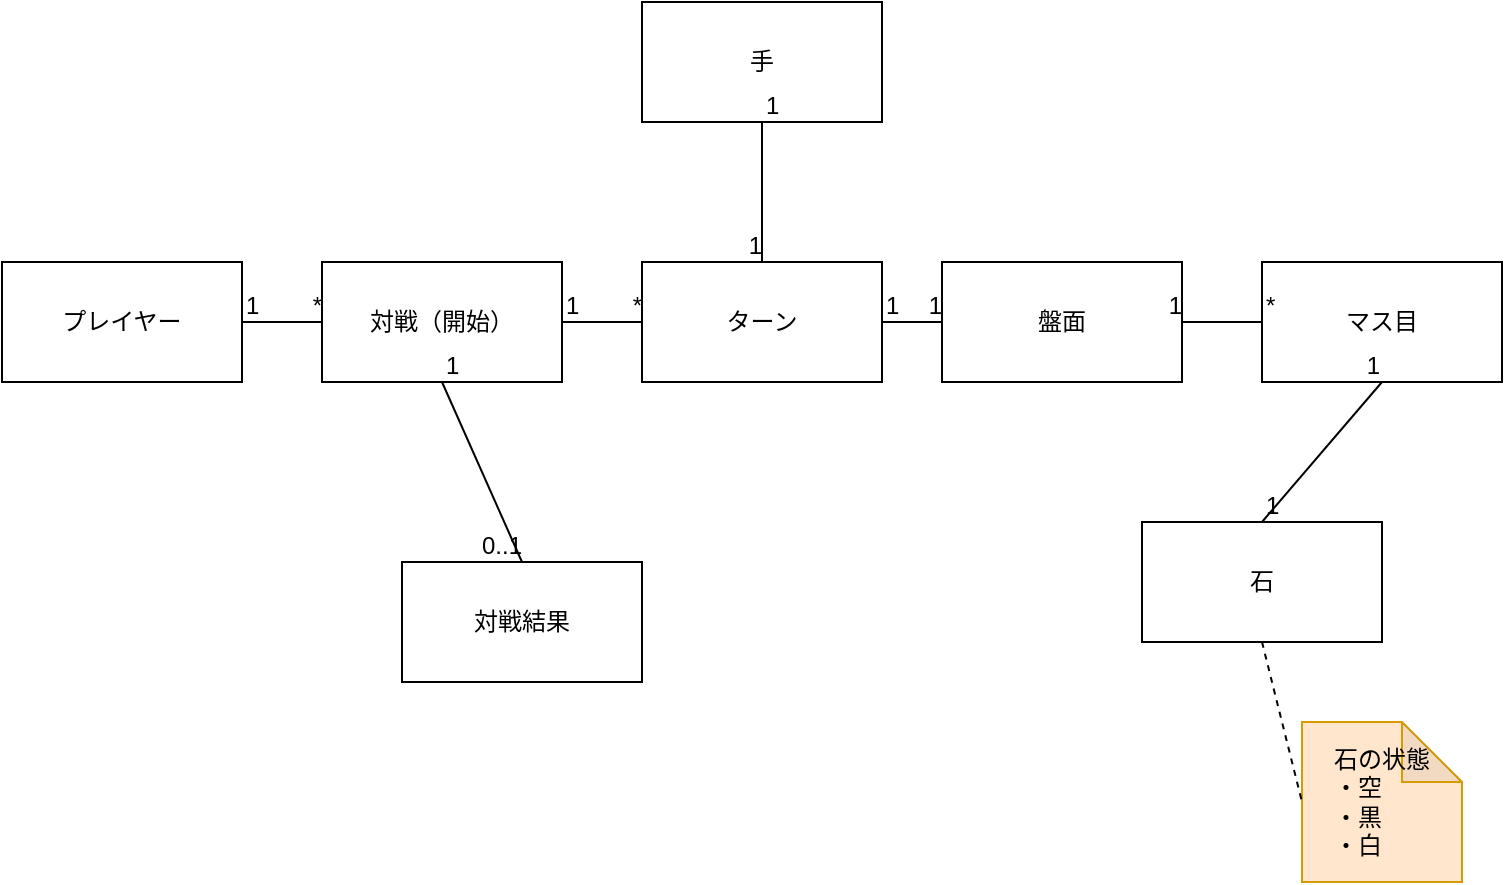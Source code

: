 <mxfile>
    <diagram id="JLyHTeIpGkwOcXt6vo75" name="ページ1">
        <mxGraphModel dx="785" dy="737" grid="1" gridSize="10" guides="1" tooltips="1" connect="1" arrows="1" fold="1" page="1" pageScale="1" pageWidth="827" pageHeight="1169" math="0" shadow="0">
            <root>
                <mxCell id="0"/>
                <mxCell id="1" parent="0"/>
                <mxCell id="2" value="対戦（開始）" style="rounded=0;whiteSpace=wrap;html=1;" vertex="1" parent="1">
                    <mxGeometry x="230" y="260" width="120" height="60" as="geometry"/>
                </mxCell>
                <mxCell id="3" value="対戦結果" style="rounded=0;whiteSpace=wrap;html=1;" vertex="1" parent="1">
                    <mxGeometry x="270" y="410" width="120" height="60" as="geometry"/>
                </mxCell>
                <mxCell id="4" value="プレイヤー" style="rounded=0;whiteSpace=wrap;html=1;" vertex="1" parent="1">
                    <mxGeometry x="70" y="260" width="120" height="60" as="geometry"/>
                </mxCell>
                <mxCell id="5" value="石" style="rounded=0;whiteSpace=wrap;html=1;" vertex="1" parent="1">
                    <mxGeometry x="640" y="390" width="120" height="60" as="geometry"/>
                </mxCell>
                <mxCell id="6" value="盤面" style="rounded=0;whiteSpace=wrap;html=1;" vertex="1" parent="1">
                    <mxGeometry x="540" y="260" width="120" height="60" as="geometry"/>
                </mxCell>
                <mxCell id="7" value="&lt;div style=&quot;&quot;&gt;&lt;span style=&quot;background-color: initial;&quot;&gt;石の状態&lt;/span&gt;&lt;/div&gt;&lt;div style=&quot;text-align: left;&quot;&gt;&lt;span style=&quot;background-color: initial;&quot;&gt;・空&lt;/span&gt;&lt;/div&gt;&lt;div style=&quot;text-align: left;&quot;&gt;&lt;span style=&quot;background-color: initial;&quot;&gt;・黒&lt;/span&gt;&lt;/div&gt;&lt;div style=&quot;text-align: left;&quot;&gt;&lt;span style=&quot;background-color: initial;&quot;&gt;・白&lt;/span&gt;&lt;/div&gt;" style="shape=note;whiteSpace=wrap;html=1;backgroundOutline=1;darkOpacity=0.05;fillColor=#ffe6cc;strokeColor=#d79b00;align=center;" vertex="1" parent="1">
                    <mxGeometry x="720" y="490" width="80" height="80" as="geometry"/>
                </mxCell>
                <mxCell id="8" value="" style="endArrow=none;dashed=1;html=1;entryX=0;entryY=0.5;entryDx=0;entryDy=0;entryPerimeter=0;exitX=0.5;exitY=1;exitDx=0;exitDy=0;" edge="1" parent="1" source="5" target="7">
                    <mxGeometry width="50" height="50" relative="1" as="geometry">
                        <mxPoint x="390" y="550" as="sourcePoint"/>
                        <mxPoint x="440" y="500" as="targetPoint"/>
                    </mxGeometry>
                </mxCell>
                <mxCell id="10" value="" style="endArrow=none;html=1;rounded=0;exitX=1;exitY=0.5;exitDx=0;exitDy=0;entryX=0;entryY=0.5;entryDx=0;entryDy=0;" edge="1" parent="1" source="4" target="2">
                    <mxGeometry relative="1" as="geometry">
                        <mxPoint x="190" y="289.5" as="sourcePoint"/>
                        <mxPoint x="310" y="290" as="targetPoint"/>
                    </mxGeometry>
                </mxCell>
                <mxCell id="11" value="1" style="resizable=0;html=1;align=left;verticalAlign=bottom;" connectable="0" vertex="1" parent="10">
                    <mxGeometry x="-1" relative="1" as="geometry"/>
                </mxCell>
                <mxCell id="12" value="*" style="resizable=0;html=1;align=right;verticalAlign=bottom;" connectable="0" vertex="1" parent="10">
                    <mxGeometry x="1" relative="1" as="geometry"/>
                </mxCell>
                <mxCell id="14" value="" style="endArrow=none;html=1;rounded=0;exitX=0.5;exitY=1;exitDx=0;exitDy=0;entryX=0.5;entryY=0;entryDx=0;entryDy=0;" edge="1" parent="1" source="2" target="3">
                    <mxGeometry relative="1" as="geometry">
                        <mxPoint x="270" y="370" as="sourcePoint"/>
                        <mxPoint x="430" y="370" as="targetPoint"/>
                    </mxGeometry>
                </mxCell>
                <mxCell id="15" value="1" style="resizable=0;html=1;align=left;verticalAlign=bottom;" connectable="0" vertex="1" parent="14">
                    <mxGeometry x="-1" relative="1" as="geometry"/>
                </mxCell>
                <mxCell id="16" value="0..1" style="resizable=0;html=1;align=right;verticalAlign=bottom;" connectable="0" vertex="1" parent="14">
                    <mxGeometry x="1" relative="1" as="geometry"/>
                </mxCell>
                <mxCell id="19" value="ターン" style="rounded=0;whiteSpace=wrap;html=1;" vertex="1" parent="1">
                    <mxGeometry x="390" y="260" width="120" height="60" as="geometry"/>
                </mxCell>
                <mxCell id="20" value="" style="endArrow=none;html=1;rounded=0;exitX=1;exitY=0.5;exitDx=0;exitDy=0;entryX=0;entryY=0.5;entryDx=0;entryDy=0;" edge="1" parent="1" source="2" target="19">
                    <mxGeometry relative="1" as="geometry">
                        <mxPoint x="440" y="330" as="sourcePoint"/>
                        <mxPoint x="440" y="420" as="targetPoint"/>
                    </mxGeometry>
                </mxCell>
                <mxCell id="21" value="1" style="resizable=0;html=1;align=left;verticalAlign=bottom;" connectable="0" vertex="1" parent="20">
                    <mxGeometry x="-1" relative="1" as="geometry"/>
                </mxCell>
                <mxCell id="22" value="*" style="resizable=0;html=1;align=right;verticalAlign=bottom;" connectable="0" vertex="1" parent="20">
                    <mxGeometry x="1" relative="1" as="geometry"/>
                </mxCell>
                <mxCell id="23" value="" style="endArrow=none;html=1;rounded=0;exitX=1;exitY=0.5;exitDx=0;exitDy=0;entryX=0;entryY=0.5;entryDx=0;entryDy=0;" edge="1" parent="1" source="19" target="6">
                    <mxGeometry relative="1" as="geometry">
                        <mxPoint x="610" y="289.5" as="sourcePoint"/>
                        <mxPoint x="680" y="289.5" as="targetPoint"/>
                    </mxGeometry>
                </mxCell>
                <mxCell id="24" value="1" style="resizable=0;html=1;align=left;verticalAlign=bottom;" connectable="0" vertex="1" parent="23">
                    <mxGeometry x="-1" relative="1" as="geometry"/>
                </mxCell>
                <mxCell id="25" value="1" style="resizable=0;html=1;align=right;verticalAlign=bottom;" connectable="0" vertex="1" parent="23">
                    <mxGeometry x="1" relative="1" as="geometry"/>
                </mxCell>
                <mxCell id="27" value="マス目" style="rounded=0;whiteSpace=wrap;html=1;" vertex="1" parent="1">
                    <mxGeometry x="700" y="260" width="120" height="60" as="geometry"/>
                </mxCell>
                <mxCell id="28" value="" style="endArrow=none;html=1;rounded=0;exitX=0;exitY=0.5;exitDx=0;exitDy=0;entryX=1;entryY=0.5;entryDx=0;entryDy=0;" edge="1" parent="1" source="27" target="6">
                    <mxGeometry relative="1" as="geometry">
                        <mxPoint x="520" y="300" as="sourcePoint"/>
                        <mxPoint x="550" y="300" as="targetPoint"/>
                    </mxGeometry>
                </mxCell>
                <mxCell id="29" value="*" style="resizable=0;html=1;align=left;verticalAlign=bottom;" connectable="0" vertex="1" parent="28">
                    <mxGeometry x="-1" relative="1" as="geometry"/>
                </mxCell>
                <mxCell id="30" value="1" style="resizable=0;html=1;align=right;verticalAlign=bottom;" connectable="0" vertex="1" parent="28">
                    <mxGeometry x="1" relative="1" as="geometry"/>
                </mxCell>
                <mxCell id="35" value="手" style="rounded=0;whiteSpace=wrap;html=1;" vertex="1" parent="1">
                    <mxGeometry x="390" y="130" width="120" height="60" as="geometry"/>
                </mxCell>
                <mxCell id="36" value="" style="endArrow=none;html=1;rounded=0;exitX=0.5;exitY=1;exitDx=0;exitDy=0;entryX=0.5;entryY=0;entryDx=0;entryDy=0;" edge="1" parent="1" source="35" target="19">
                    <mxGeometry relative="1" as="geometry">
                        <mxPoint x="580" y="220" as="sourcePoint"/>
                        <mxPoint x="470" y="180" as="targetPoint"/>
                    </mxGeometry>
                </mxCell>
                <mxCell id="37" value="1" style="resizable=0;html=1;align=left;verticalAlign=bottom;" connectable="0" vertex="1" parent="36">
                    <mxGeometry x="-1" relative="1" as="geometry"/>
                </mxCell>
                <mxCell id="38" value="1" style="resizable=0;html=1;align=right;verticalAlign=bottom;" connectable="0" vertex="1" parent="36">
                    <mxGeometry x="1" relative="1" as="geometry"/>
                </mxCell>
                <mxCell id="40" value="" style="endArrow=none;html=1;rounded=0;entryX=0.5;entryY=1;entryDx=0;entryDy=0;exitX=0.5;exitY=0;exitDx=0;exitDy=0;" edge="1" parent="1" source="5" target="27">
                    <mxGeometry relative="1" as="geometry">
                        <mxPoint x="600" y="360" as="sourcePoint"/>
                        <mxPoint x="760" y="360" as="targetPoint"/>
                    </mxGeometry>
                </mxCell>
                <mxCell id="41" value="1" style="resizable=0;html=1;align=left;verticalAlign=bottom;" connectable="0" vertex="1" parent="40">
                    <mxGeometry x="-1" relative="1" as="geometry"/>
                </mxCell>
                <mxCell id="42" value="1" style="resizable=0;html=1;align=right;verticalAlign=bottom;" connectable="0" vertex="1" parent="40">
                    <mxGeometry x="1" relative="1" as="geometry"/>
                </mxCell>
            </root>
        </mxGraphModel>
    </diagram>
</mxfile>